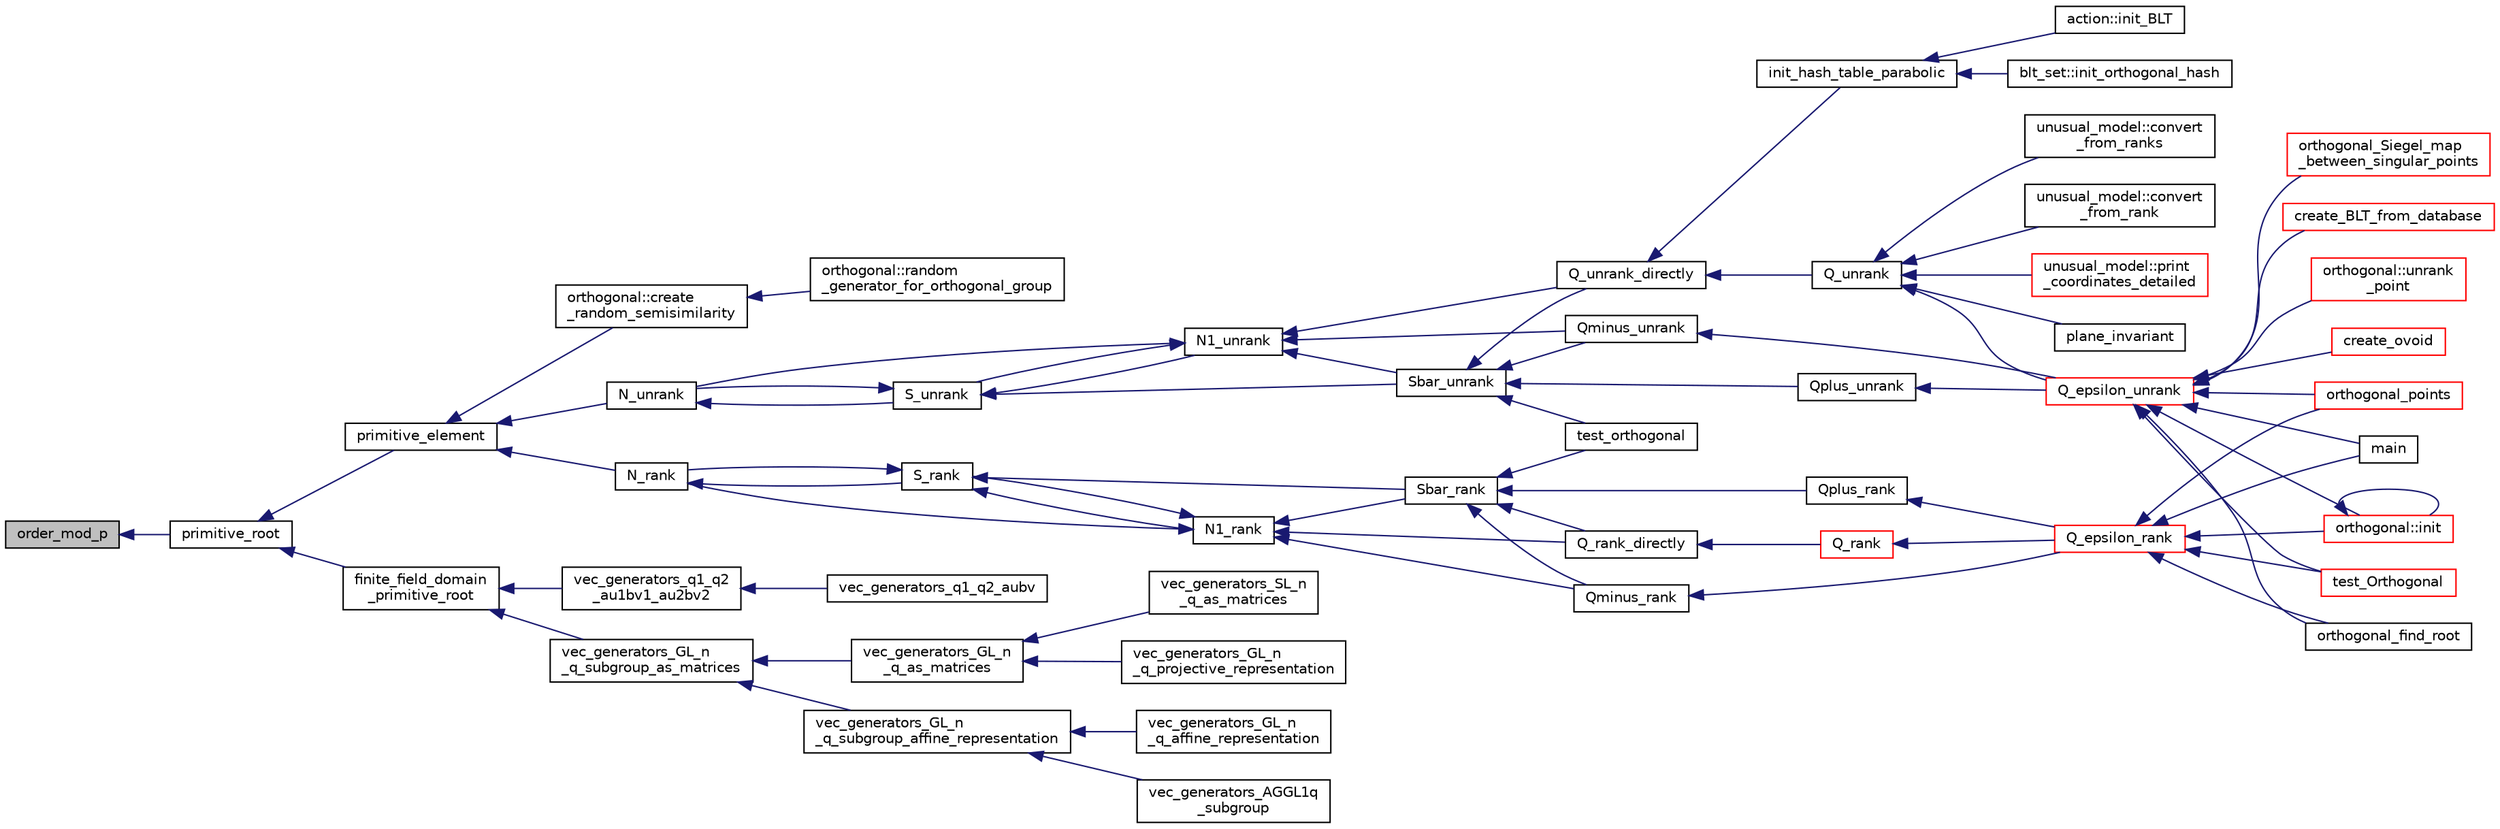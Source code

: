 digraph "order_mod_p"
{
  edge [fontname="Helvetica",fontsize="10",labelfontname="Helvetica",labelfontsize="10"];
  node [fontname="Helvetica",fontsize="10",shape=record];
  rankdir="LR";
  Node3289 [label="order_mod_p",height=0.2,width=0.4,color="black", fillcolor="grey75", style="filled", fontcolor="black"];
  Node3289 -> Node3290 [dir="back",color="midnightblue",fontsize="10",style="solid",fontname="Helvetica"];
  Node3290 [label="primitive_root",height=0.2,width=0.4,color="black", fillcolor="white", style="filled",URL="$df/dda/number__theory_8_c.html#a0b6f7619d12ff2c4e60b852b820b0972"];
  Node3290 -> Node3291 [dir="back",color="midnightblue",fontsize="10",style="solid",fontname="Helvetica"];
  Node3291 [label="primitive_element",height=0.2,width=0.4,color="black", fillcolor="white", style="filled",URL="$db/da0/lib_2foundations_2geometry_2orthogonal__points_8_c.html#a97350390ec02c8cd9f54751708e28768"];
  Node3291 -> Node3292 [dir="back",color="midnightblue",fontsize="10",style="solid",fontname="Helvetica"];
  Node3292 [label="orthogonal::create\l_random_semisimilarity",height=0.2,width=0.4,color="black", fillcolor="white", style="filled",URL="$d7/daa/classorthogonal.html#aef283326b1eb3cb1bc6992db12457a5e"];
  Node3292 -> Node3293 [dir="back",color="midnightblue",fontsize="10",style="solid",fontname="Helvetica"];
  Node3293 [label="orthogonal::random\l_generator_for_orthogonal_group",height=0.2,width=0.4,color="black", fillcolor="white", style="filled",URL="$d7/daa/classorthogonal.html#a380946c3af4d3d83118c409a7aecfe3d"];
  Node3291 -> Node3294 [dir="back",color="midnightblue",fontsize="10",style="solid",fontname="Helvetica"];
  Node3294 [label="N_unrank",height=0.2,width=0.4,color="black", fillcolor="white", style="filled",URL="$db/da0/lib_2foundations_2geometry_2orthogonal__points_8_c.html#ab79724bd19da3bc1b383550113f9d7aa"];
  Node3294 -> Node3295 [dir="back",color="midnightblue",fontsize="10",style="solid",fontname="Helvetica"];
  Node3295 [label="S_unrank",height=0.2,width=0.4,color="black", fillcolor="white", style="filled",URL="$db/da0/lib_2foundations_2geometry_2orthogonal__points_8_c.html#a18964a35af25f1b4a85f4eaeb1543d92"];
  Node3295 -> Node3294 [dir="back",color="midnightblue",fontsize="10",style="solid",fontname="Helvetica"];
  Node3295 -> Node3296 [dir="back",color="midnightblue",fontsize="10",style="solid",fontname="Helvetica"];
  Node3296 [label="N1_unrank",height=0.2,width=0.4,color="black", fillcolor="white", style="filled",URL="$db/da0/lib_2foundations_2geometry_2orthogonal__points_8_c.html#aa9427e27f7f207c1baff3a34cc5d78cf"];
  Node3296 -> Node3297 [dir="back",color="midnightblue",fontsize="10",style="solid",fontname="Helvetica"];
  Node3297 [label="Q_unrank_directly",height=0.2,width=0.4,color="black", fillcolor="white", style="filled",URL="$db/da0/lib_2foundations_2geometry_2orthogonal__points_8_c.html#a105e7e72249e78fcf0785c69099d90ce"];
  Node3297 -> Node3298 [dir="back",color="midnightblue",fontsize="10",style="solid",fontname="Helvetica"];
  Node3298 [label="init_hash_table_parabolic",height=0.2,width=0.4,color="black", fillcolor="white", style="filled",URL="$db/da0/lib_2foundations_2geometry_2orthogonal__points_8_c.html#ac0501667678e59124c88842414489011"];
  Node3298 -> Node3299 [dir="back",color="midnightblue",fontsize="10",style="solid",fontname="Helvetica"];
  Node3299 [label="blt_set::init_orthogonal_hash",height=0.2,width=0.4,color="black", fillcolor="white", style="filled",URL="$d1/d3d/classblt__set.html#ad8a73370e16f2adf30172c3159ca8a74"];
  Node3298 -> Node3300 [dir="back",color="midnightblue",fontsize="10",style="solid",fontname="Helvetica"];
  Node3300 [label="action::init_BLT",height=0.2,width=0.4,color="black", fillcolor="white", style="filled",URL="$d2/d86/classaction.html#a0d33ca0ebe7467b984c3058520e02a0c"];
  Node3297 -> Node3301 [dir="back",color="midnightblue",fontsize="10",style="solid",fontname="Helvetica"];
  Node3301 [label="Q_unrank",height=0.2,width=0.4,color="black", fillcolor="white", style="filled",URL="$db/da0/lib_2foundations_2geometry_2orthogonal__points_8_c.html#a6d02923d5b54ef796934e753e6f5b65b"];
  Node3301 -> Node3302 [dir="back",color="midnightblue",fontsize="10",style="solid",fontname="Helvetica"];
  Node3302 [label="Q_epsilon_unrank",height=0.2,width=0.4,color="red", fillcolor="white", style="filled",URL="$db/da0/lib_2foundations_2geometry_2orthogonal__points_8_c.html#af162c4d30d4a6528299e37551c353e7b"];
  Node3302 -> Node3303 [dir="back",color="midnightblue",fontsize="10",style="solid",fontname="Helvetica"];
  Node3303 [label="main",height=0.2,width=0.4,color="black", fillcolor="white", style="filled",URL="$d1/d15/apps_2combinatorics_2orthogonal_8_c.html#a3c04138a5bfe5d72780bb7e82a18e627"];
  Node3302 -> Node3304 [dir="back",color="midnightblue",fontsize="10",style="solid",fontname="Helvetica"];
  Node3304 [label="orthogonal::unrank\l_point",height=0.2,width=0.4,color="red", fillcolor="white", style="filled",URL="$d7/daa/classorthogonal.html#ab655117100f7c66c19817b84ac5ac0a0"];
  Node3302 -> Node3438 [dir="back",color="midnightblue",fontsize="10",style="solid",fontname="Helvetica"];
  Node3438 [label="orthogonal::init",height=0.2,width=0.4,color="red", fillcolor="white", style="filled",URL="$d7/daa/classorthogonal.html#a8bd53ba30f34ac50889503f0f3ef6deb"];
  Node3438 -> Node3438 [dir="back",color="midnightblue",fontsize="10",style="solid",fontname="Helvetica"];
  Node3302 -> Node3741 [dir="back",color="midnightblue",fontsize="10",style="solid",fontname="Helvetica"];
  Node3741 [label="create_ovoid",height=0.2,width=0.4,color="red", fillcolor="white", style="filled",URL="$d9/dbf/projective__space_2ovoid_8_c.html#a812088e2c64cb8a0834e9eacae4b92a6"];
  Node3302 -> Node3743 [dir="back",color="midnightblue",fontsize="10",style="solid",fontname="Helvetica"];
  Node3743 [label="test_Orthogonal",height=0.2,width=0.4,color="red", fillcolor="white", style="filled",URL="$db/da0/lib_2foundations_2geometry_2orthogonal__points_8_c.html#a071f90f8a33649e2d4a8f5c9a401a4f4"];
  Node3302 -> Node3744 [dir="back",color="midnightblue",fontsize="10",style="solid",fontname="Helvetica"];
  Node3744 [label="orthogonal_Siegel_map\l_between_singular_points",height=0.2,width=0.4,color="red", fillcolor="white", style="filled",URL="$db/da0/lib_2foundations_2geometry_2orthogonal__points_8_c.html#a2c6c42534b7915aacd84bb9725488fa9"];
  Node3302 -> Node3746 [dir="back",color="midnightblue",fontsize="10",style="solid",fontname="Helvetica"];
  Node3746 [label="orthogonal_find_root",height=0.2,width=0.4,color="black", fillcolor="white", style="filled",URL="$db/da0/lib_2foundations_2geometry_2orthogonal__points_8_c.html#a6c7b16f839dc3e1ee95f61a37139c8a0"];
  Node3302 -> Node3747 [dir="back",color="midnightblue",fontsize="10",style="solid",fontname="Helvetica"];
  Node3747 [label="orthogonal_points",height=0.2,width=0.4,color="red", fillcolor="white", style="filled",URL="$d7/d83/points_8_c.html#a2a86a595e599aecd619f0046595252e4"];
  Node3302 -> Node3749 [dir="back",color="midnightblue",fontsize="10",style="solid",fontname="Helvetica"];
  Node3749 [label="create_BLT_from_database",height=0.2,width=0.4,color="red", fillcolor="white", style="filled",URL="$d4/d67/geometry_8h.html#a15bdf4e24e26757ef7b2e16f06afd1e6"];
  Node3301 -> Node3755 [dir="back",color="midnightblue",fontsize="10",style="solid",fontname="Helvetica"];
  Node3755 [label="plane_invariant",height=0.2,width=0.4,color="black", fillcolor="white", style="filled",URL="$d4/d67/geometry_8h.html#a8cf23c42f17766e6ae13094522b91f19"];
  Node3301 -> Node3756 [dir="back",color="midnightblue",fontsize="10",style="solid",fontname="Helvetica"];
  Node3756 [label="unusual_model::convert\l_from_ranks",height=0.2,width=0.4,color="black", fillcolor="white", style="filled",URL="$dc/d50/classunusual__model.html#affe6f50031dfc606a0dca7ff5e26cc14"];
  Node3301 -> Node3757 [dir="back",color="midnightblue",fontsize="10",style="solid",fontname="Helvetica"];
  Node3757 [label="unusual_model::convert\l_from_rank",height=0.2,width=0.4,color="black", fillcolor="white", style="filled",URL="$dc/d50/classunusual__model.html#a54cf56041ed1ebe0517a2a4005932249"];
  Node3301 -> Node3758 [dir="back",color="midnightblue",fontsize="10",style="solid",fontname="Helvetica"];
  Node3758 [label="unusual_model::print\l_coordinates_detailed",height=0.2,width=0.4,color="red", fillcolor="white", style="filled",URL="$dc/d50/classunusual__model.html#a0c4ba0e0f35a1220693020cf318e9f75"];
  Node3296 -> Node3760 [dir="back",color="midnightblue",fontsize="10",style="solid",fontname="Helvetica"];
  Node3760 [label="Qminus_unrank",height=0.2,width=0.4,color="black", fillcolor="white", style="filled",URL="$db/da0/lib_2foundations_2geometry_2orthogonal__points_8_c.html#ac2dd18f435ab479095b836a483c12c7d"];
  Node3760 -> Node3302 [dir="back",color="midnightblue",fontsize="10",style="solid",fontname="Helvetica"];
  Node3296 -> Node3295 [dir="back",color="midnightblue",fontsize="10",style="solid",fontname="Helvetica"];
  Node3296 -> Node3294 [dir="back",color="midnightblue",fontsize="10",style="solid",fontname="Helvetica"];
  Node3296 -> Node3761 [dir="back",color="midnightblue",fontsize="10",style="solid",fontname="Helvetica"];
  Node3761 [label="Sbar_unrank",height=0.2,width=0.4,color="black", fillcolor="white", style="filled",URL="$db/da0/lib_2foundations_2geometry_2orthogonal__points_8_c.html#a65d9b9ccfff12dd92f4f4e8360701c98"];
  Node3761 -> Node3297 [dir="back",color="midnightblue",fontsize="10",style="solid",fontname="Helvetica"];
  Node3761 -> Node3762 [dir="back",color="midnightblue",fontsize="10",style="solid",fontname="Helvetica"];
  Node3762 [label="Qplus_unrank",height=0.2,width=0.4,color="black", fillcolor="white", style="filled",URL="$db/da0/lib_2foundations_2geometry_2orthogonal__points_8_c.html#ad50512edd586919700e033744b4a03c8"];
  Node3762 -> Node3302 [dir="back",color="midnightblue",fontsize="10",style="solid",fontname="Helvetica"];
  Node3761 -> Node3760 [dir="back",color="midnightblue",fontsize="10",style="solid",fontname="Helvetica"];
  Node3761 -> Node3763 [dir="back",color="midnightblue",fontsize="10",style="solid",fontname="Helvetica"];
  Node3763 [label="test_orthogonal",height=0.2,width=0.4,color="black", fillcolor="white", style="filled",URL="$db/da0/lib_2foundations_2geometry_2orthogonal__points_8_c.html#ac991de424f12f1e96291c9df540caf16"];
  Node3295 -> Node3761 [dir="back",color="midnightblue",fontsize="10",style="solid",fontname="Helvetica"];
  Node3291 -> Node3764 [dir="back",color="midnightblue",fontsize="10",style="solid",fontname="Helvetica"];
  Node3764 [label="N_rank",height=0.2,width=0.4,color="black", fillcolor="white", style="filled",URL="$db/da0/lib_2foundations_2geometry_2orthogonal__points_8_c.html#a750a27350273e325e879377a9ee17bbb"];
  Node3764 -> Node3765 [dir="back",color="midnightblue",fontsize="10",style="solid",fontname="Helvetica"];
  Node3765 [label="S_rank",height=0.2,width=0.4,color="black", fillcolor="white", style="filled",URL="$db/da0/lib_2foundations_2geometry_2orthogonal__points_8_c.html#a3a31f4ab7622dfd1d56e995cee509faa"];
  Node3765 -> Node3764 [dir="back",color="midnightblue",fontsize="10",style="solid",fontname="Helvetica"];
  Node3765 -> Node3766 [dir="back",color="midnightblue",fontsize="10",style="solid",fontname="Helvetica"];
  Node3766 [label="N1_rank",height=0.2,width=0.4,color="black", fillcolor="white", style="filled",URL="$db/da0/lib_2foundations_2geometry_2orthogonal__points_8_c.html#aeb5e4527dd73fce52439f30400b9946a"];
  Node3766 -> Node3767 [dir="back",color="midnightblue",fontsize="10",style="solid",fontname="Helvetica"];
  Node3767 [label="Q_rank_directly",height=0.2,width=0.4,color="black", fillcolor="white", style="filled",URL="$db/da0/lib_2foundations_2geometry_2orthogonal__points_8_c.html#a5f856abfc1a984dc77a7e21a239ab88e"];
  Node3767 -> Node3768 [dir="back",color="midnightblue",fontsize="10",style="solid",fontname="Helvetica"];
  Node3768 [label="Q_rank",height=0.2,width=0.4,color="red", fillcolor="white", style="filled",URL="$db/da0/lib_2foundations_2geometry_2orthogonal__points_8_c.html#ad2671f4db3224df1e22494b9d946375e"];
  Node3768 -> Node3769 [dir="back",color="midnightblue",fontsize="10",style="solid",fontname="Helvetica"];
  Node3769 [label="Q_epsilon_rank",height=0.2,width=0.4,color="red", fillcolor="white", style="filled",URL="$db/da0/lib_2foundations_2geometry_2orthogonal__points_8_c.html#a0949e1151174e2988aa697cb31942e97"];
  Node3769 -> Node3303 [dir="back",color="midnightblue",fontsize="10",style="solid",fontname="Helvetica"];
  Node3769 -> Node3438 [dir="back",color="midnightblue",fontsize="10",style="solid",fontname="Helvetica"];
  Node3769 -> Node3743 [dir="back",color="midnightblue",fontsize="10",style="solid",fontname="Helvetica"];
  Node3769 -> Node3746 [dir="back",color="midnightblue",fontsize="10",style="solid",fontname="Helvetica"];
  Node3769 -> Node3747 [dir="back",color="midnightblue",fontsize="10",style="solid",fontname="Helvetica"];
  Node3766 -> Node3784 [dir="back",color="midnightblue",fontsize="10",style="solid",fontname="Helvetica"];
  Node3784 [label="Qminus_rank",height=0.2,width=0.4,color="black", fillcolor="white", style="filled",URL="$db/da0/lib_2foundations_2geometry_2orthogonal__points_8_c.html#aec3e3dad3c2c12fa081edab0af2cb91a"];
  Node3784 -> Node3769 [dir="back",color="midnightblue",fontsize="10",style="solid",fontname="Helvetica"];
  Node3766 -> Node3765 [dir="back",color="midnightblue",fontsize="10",style="solid",fontname="Helvetica"];
  Node3766 -> Node3764 [dir="back",color="midnightblue",fontsize="10",style="solid",fontname="Helvetica"];
  Node3766 -> Node3785 [dir="back",color="midnightblue",fontsize="10",style="solid",fontname="Helvetica"];
  Node3785 [label="Sbar_rank",height=0.2,width=0.4,color="black", fillcolor="white", style="filled",URL="$db/da0/lib_2foundations_2geometry_2orthogonal__points_8_c.html#a9f987613e1f3dd623ce4032443a5a4a3"];
  Node3785 -> Node3767 [dir="back",color="midnightblue",fontsize="10",style="solid",fontname="Helvetica"];
  Node3785 -> Node3786 [dir="back",color="midnightblue",fontsize="10",style="solid",fontname="Helvetica"];
  Node3786 [label="Qplus_rank",height=0.2,width=0.4,color="black", fillcolor="white", style="filled",URL="$db/da0/lib_2foundations_2geometry_2orthogonal__points_8_c.html#aaa1be357d007a845ce2866169d63afb7"];
  Node3786 -> Node3769 [dir="back",color="midnightblue",fontsize="10",style="solid",fontname="Helvetica"];
  Node3785 -> Node3784 [dir="back",color="midnightblue",fontsize="10",style="solid",fontname="Helvetica"];
  Node3785 -> Node3763 [dir="back",color="midnightblue",fontsize="10",style="solid",fontname="Helvetica"];
  Node3765 -> Node3785 [dir="back",color="midnightblue",fontsize="10",style="solid",fontname="Helvetica"];
  Node3290 -> Node3787 [dir="back",color="midnightblue",fontsize="10",style="solid",fontname="Helvetica"];
  Node3787 [label="finite_field_domain\l_primitive_root",height=0.2,width=0.4,color="black", fillcolor="white", style="filled",URL="$db/d2f/domain_8_c.html#a555c8e00dea5b275e2b31616e8fc1116"];
  Node3787 -> Node3788 [dir="back",color="midnightblue",fontsize="10",style="solid",fontname="Helvetica"];
  Node3788 [label="vec_generators_GL_n\l_q_subgroup_as_matrices",height=0.2,width=0.4,color="black", fillcolor="white", style="filled",URL="$d0/dd3/perm__group__gens_8_c.html#a67390878e31e37836b12fa5d56e72394"];
  Node3788 -> Node3789 [dir="back",color="midnightblue",fontsize="10",style="solid",fontname="Helvetica"];
  Node3789 [label="vec_generators_GL_n\l_q_as_matrices",height=0.2,width=0.4,color="black", fillcolor="white", style="filled",URL="$d0/dd3/perm__group__gens_8_c.html#a16af2db378d422175df1fdf70cb02806"];
  Node3789 -> Node3790 [dir="back",color="midnightblue",fontsize="10",style="solid",fontname="Helvetica"];
  Node3790 [label="vec_generators_SL_n\l_q_as_matrices",height=0.2,width=0.4,color="black", fillcolor="white", style="filled",URL="$d0/dd3/perm__group__gens_8_c.html#aece7a22e0963ee87d325797900443bd2"];
  Node3789 -> Node3791 [dir="back",color="midnightblue",fontsize="10",style="solid",fontname="Helvetica"];
  Node3791 [label="vec_generators_GL_n\l_q_projective_representation",height=0.2,width=0.4,color="black", fillcolor="white", style="filled",URL="$d0/dd3/perm__group__gens_8_c.html#ae56b1d99562cb32203518575c689746d"];
  Node3788 -> Node3792 [dir="back",color="midnightblue",fontsize="10",style="solid",fontname="Helvetica"];
  Node3792 [label="vec_generators_GL_n\l_q_subgroup_affine_representation",height=0.2,width=0.4,color="black", fillcolor="white", style="filled",URL="$d0/dd3/perm__group__gens_8_c.html#adc1a2bfe52c3047a066884771aa01321"];
  Node3792 -> Node3793 [dir="back",color="midnightblue",fontsize="10",style="solid",fontname="Helvetica"];
  Node3793 [label="vec_generators_GL_n\l_q_affine_representation",height=0.2,width=0.4,color="black", fillcolor="white", style="filled",URL="$d0/dd3/perm__group__gens_8_c.html#a689108f410f773f0681e21a864097f16"];
  Node3792 -> Node3794 [dir="back",color="midnightblue",fontsize="10",style="solid",fontname="Helvetica"];
  Node3794 [label="vec_generators_AGGL1q\l_subgroup",height=0.2,width=0.4,color="black", fillcolor="white", style="filled",URL="$d0/dd3/perm__group__gens_8_c.html#a93659c1c7a668dd6adf9f217c608e1f1"];
  Node3787 -> Node3795 [dir="back",color="midnightblue",fontsize="10",style="solid",fontname="Helvetica"];
  Node3795 [label="vec_generators_q1_q2\l_au1bv1_au2bv2",height=0.2,width=0.4,color="black", fillcolor="white", style="filled",URL="$d0/dd3/perm__group__gens_8_c.html#aee37285cfb5987a4fc1f5c7580865175"];
  Node3795 -> Node3796 [dir="back",color="midnightblue",fontsize="10",style="solid",fontname="Helvetica"];
  Node3796 [label="vec_generators_q1_q2_aubv",height=0.2,width=0.4,color="black", fillcolor="white", style="filled",URL="$d0/dd3/perm__group__gens_8_c.html#a0b5ce8828dd8a35cbfec4450f0d76edc"];
}
